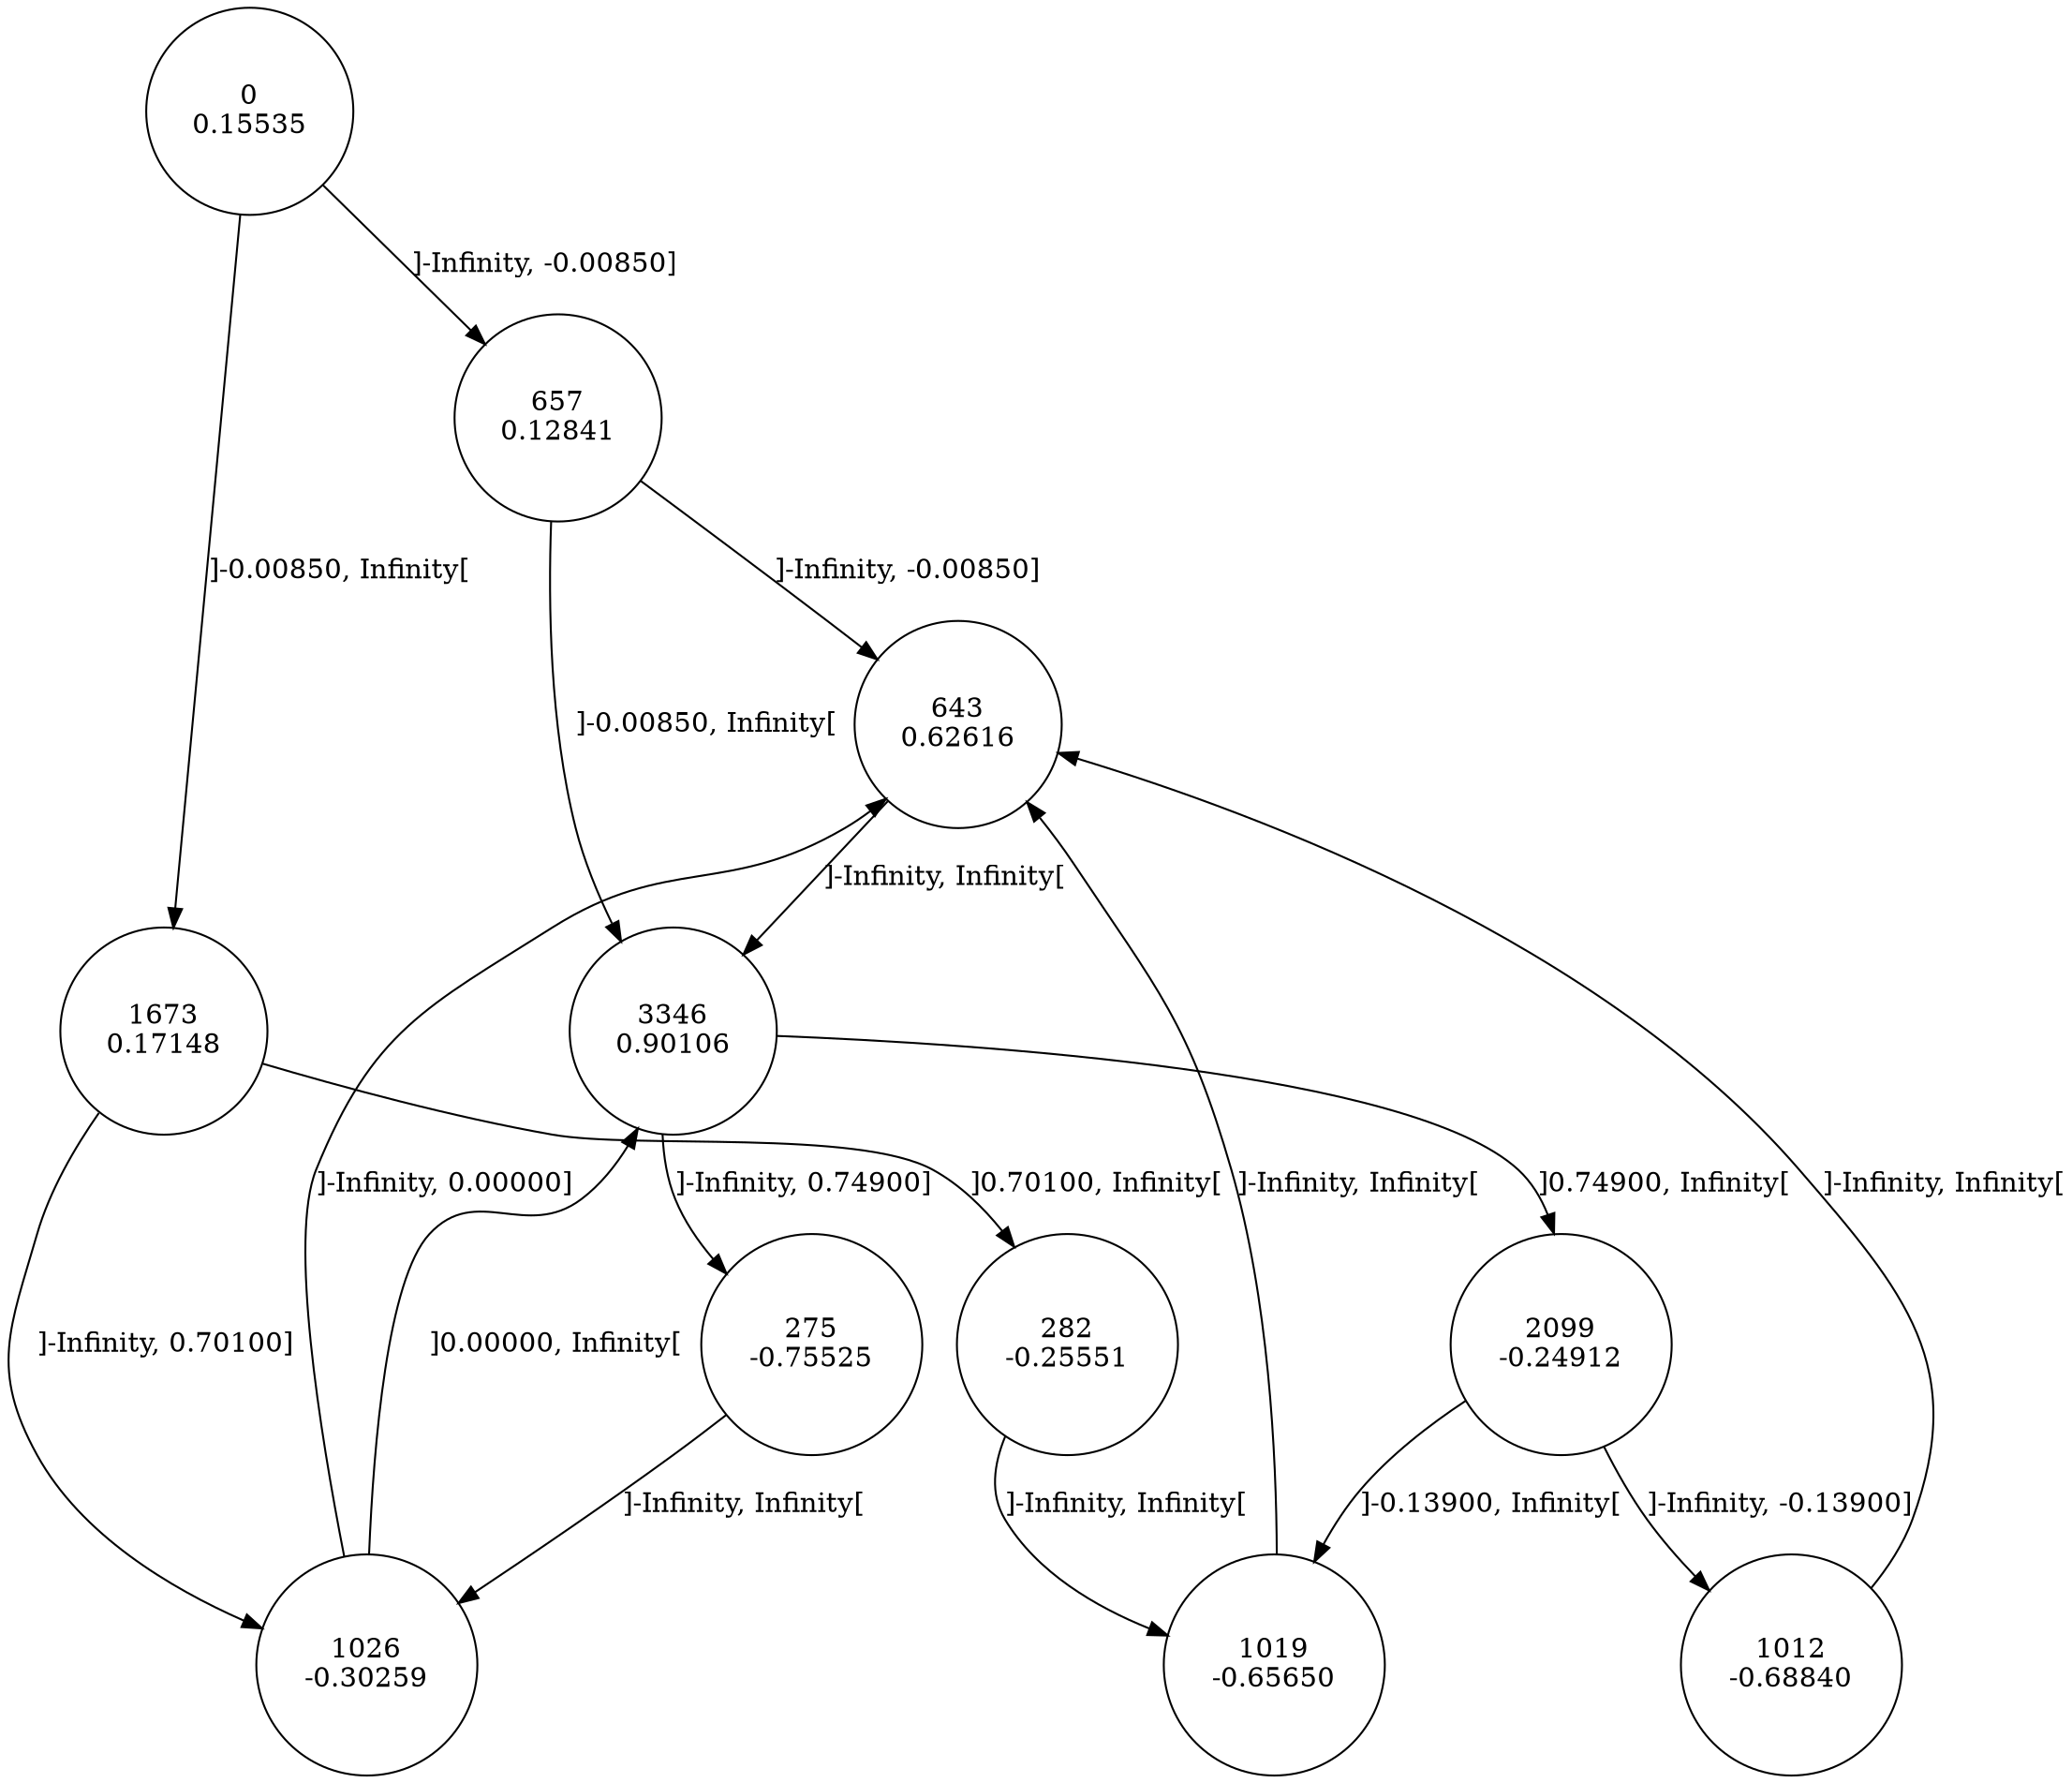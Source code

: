 digraph DFA {
0 [shape=circle, label="0\n0.15535"];
	0 -> 657 [label="]-Infinity, -0.00850]"];
	0 -> 1673 [label="]-0.00850, Infinity["];
1673 [shape=circle, label="1673\n0.17148"];
	1673 -> 1026 [label="]-Infinity, 0.70100]"];
	1673 -> 282 [label="]0.70100, Infinity["];
282 [shape=circle, label="282\n-0.25551"];
	282 -> 1019 [label="]-Infinity, Infinity["];
1019 [shape=circle, label="1019\n-0.65650"];
	1019 -> 643 [label="]-Infinity, Infinity["];
643 [shape=circle, label="643\n0.62616"];
	643 -> 3346 [label="]-Infinity, Infinity["];
3346 [shape=circle, label="3346\n0.90106"];
	3346 -> 275 [label="]-Infinity, 0.74900]"];
	3346 -> 2099 [label="]0.74900, Infinity["];
2099 [shape=circle, label="2099\n-0.24912"];
	2099 -> 1012 [label="]-Infinity, -0.13900]"];
	2099 -> 1019 [label="]-0.13900, Infinity["];
1012 [shape=circle, label="1012\n-0.68840"];
	1012 -> 643 [label="]-Infinity, Infinity["];
275 [shape=circle, label="275\n-0.75525"];
	275 -> 1026 [label="]-Infinity, Infinity["];
1026 [shape=circle, label="1026\n-0.30259"];
	1026 -> 643 [label="]-Infinity, 0.00000]"];
	1026 -> 3346 [label="]0.00000, Infinity["];
657 [shape=circle, label="657\n0.12841"];
	657 -> 643 [label="]-Infinity, -0.00850]"];
	657 -> 3346 [label="]-0.00850, Infinity["];
}